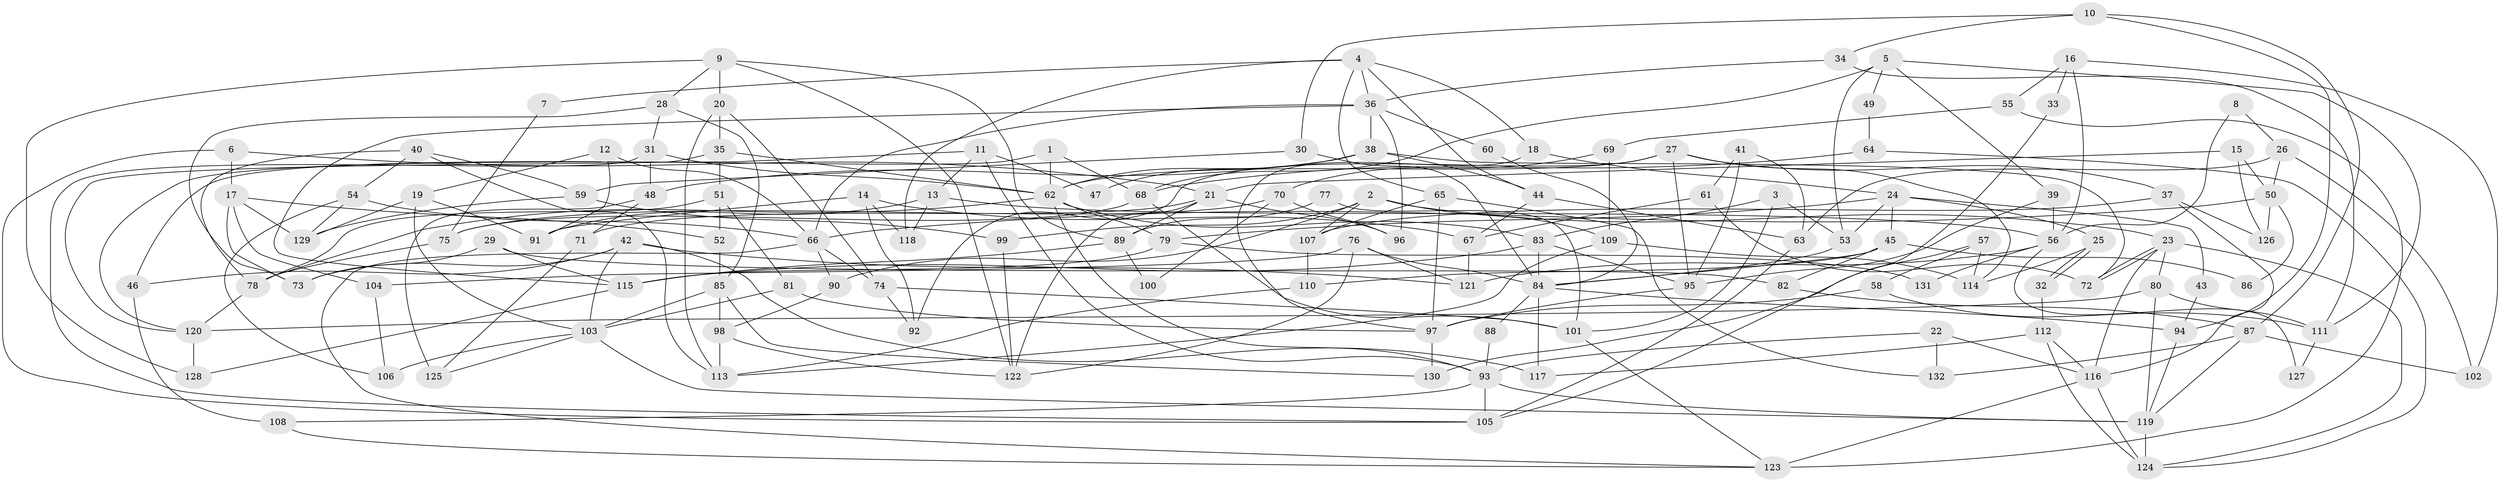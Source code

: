 // Generated by graph-tools (version 1.1) at 2025/51/03/09/25 04:51:19]
// undirected, 132 vertices, 264 edges
graph export_dot {
graph [start="1"]
  node [color=gray90,style=filled];
  1;
  2;
  3;
  4;
  5;
  6;
  7;
  8;
  9;
  10;
  11;
  12;
  13;
  14;
  15;
  16;
  17;
  18;
  19;
  20;
  21;
  22;
  23;
  24;
  25;
  26;
  27;
  28;
  29;
  30;
  31;
  32;
  33;
  34;
  35;
  36;
  37;
  38;
  39;
  40;
  41;
  42;
  43;
  44;
  45;
  46;
  47;
  48;
  49;
  50;
  51;
  52;
  53;
  54;
  55;
  56;
  57;
  58;
  59;
  60;
  61;
  62;
  63;
  64;
  65;
  66;
  67;
  68;
  69;
  70;
  71;
  72;
  73;
  74;
  75;
  76;
  77;
  78;
  79;
  80;
  81;
  82;
  83;
  84;
  85;
  86;
  87;
  88;
  89;
  90;
  91;
  92;
  93;
  94;
  95;
  96;
  97;
  98;
  99;
  100;
  101;
  102;
  103;
  104;
  105;
  106;
  107;
  108;
  109;
  110;
  111;
  112;
  113;
  114;
  115;
  116;
  117;
  118;
  119;
  120;
  121;
  122;
  123;
  124;
  125;
  126;
  127;
  128;
  129;
  130;
  131;
  132;
  1 -- 46;
  1 -- 62;
  1 -- 68;
  2 -- 109;
  2 -- 90;
  2 -- 23;
  2 -- 99;
  2 -- 107;
  3 -- 53;
  3 -- 83;
  3 -- 101;
  4 -- 36;
  4 -- 65;
  4 -- 7;
  4 -- 18;
  4 -- 44;
  4 -- 118;
  5 -- 68;
  5 -- 39;
  5 -- 49;
  5 -- 53;
  5 -- 111;
  6 -- 21;
  6 -- 105;
  6 -- 17;
  7 -- 75;
  8 -- 26;
  8 -- 56;
  9 -- 122;
  9 -- 128;
  9 -- 20;
  9 -- 28;
  9 -- 89;
  10 -- 87;
  10 -- 94;
  10 -- 30;
  10 -- 34;
  11 -- 93;
  11 -- 120;
  11 -- 13;
  11 -- 47;
  12 -- 66;
  12 -- 19;
  12 -- 91;
  13 -- 118;
  13 -- 56;
  13 -- 91;
  14 -- 67;
  14 -- 91;
  14 -- 92;
  14 -- 118;
  15 -- 21;
  15 -- 50;
  15 -- 126;
  16 -- 102;
  16 -- 56;
  16 -- 33;
  16 -- 55;
  17 -- 129;
  17 -- 52;
  17 -- 73;
  17 -- 104;
  18 -- 97;
  18 -- 24;
  19 -- 91;
  19 -- 103;
  19 -- 129;
  20 -- 113;
  20 -- 35;
  20 -- 74;
  21 -- 89;
  21 -- 96;
  21 -- 71;
  21 -- 122;
  22 -- 93;
  22 -- 116;
  22 -- 132;
  23 -- 72;
  23 -- 72;
  23 -- 80;
  23 -- 116;
  23 -- 124;
  24 -- 53;
  24 -- 25;
  24 -- 43;
  24 -- 45;
  24 -- 79;
  25 -- 32;
  25 -- 32;
  25 -- 114;
  26 -- 63;
  26 -- 50;
  26 -- 102;
  27 -- 95;
  27 -- 37;
  27 -- 62;
  27 -- 92;
  27 -- 114;
  28 -- 73;
  28 -- 31;
  28 -- 85;
  29 -- 73;
  29 -- 115;
  29 -- 82;
  30 -- 59;
  30 -- 84;
  31 -- 62;
  31 -- 48;
  31 -- 105;
  32 -- 112;
  33 -- 105;
  34 -- 36;
  34 -- 111;
  35 -- 62;
  35 -- 51;
  35 -- 120;
  36 -- 115;
  36 -- 38;
  36 -- 60;
  36 -- 66;
  36 -- 96;
  37 -- 116;
  37 -- 107;
  37 -- 126;
  38 -- 48;
  38 -- 62;
  38 -- 44;
  38 -- 47;
  38 -- 72;
  39 -- 56;
  39 -- 95;
  40 -- 78;
  40 -- 59;
  40 -- 54;
  40 -- 113;
  41 -- 63;
  41 -- 61;
  41 -- 95;
  42 -- 117;
  42 -- 103;
  42 -- 46;
  42 -- 73;
  42 -- 121;
  43 -- 94;
  44 -- 63;
  44 -- 67;
  45 -- 84;
  45 -- 82;
  45 -- 86;
  45 -- 110;
  46 -- 108;
  48 -- 71;
  48 -- 125;
  49 -- 64;
  50 -- 66;
  50 -- 126;
  50 -- 86;
  51 -- 52;
  51 -- 78;
  51 -- 81;
  52 -- 85;
  53 -- 84;
  54 -- 66;
  54 -- 106;
  54 -- 129;
  55 -- 123;
  55 -- 69;
  56 -- 121;
  56 -- 127;
  56 -- 131;
  57 -- 114;
  57 -- 58;
  57 -- 130;
  58 -- 97;
  58 -- 111;
  59 -- 129;
  59 -- 99;
  60 -- 84;
  61 -- 72;
  61 -- 67;
  62 -- 78;
  62 -- 79;
  62 -- 83;
  62 -- 93;
  63 -- 105;
  64 -- 124;
  64 -- 68;
  65 -- 132;
  65 -- 97;
  65 -- 107;
  66 -- 74;
  66 -- 90;
  66 -- 123;
  67 -- 121;
  68 -- 101;
  68 -- 75;
  69 -- 109;
  69 -- 70;
  70 -- 75;
  70 -- 96;
  70 -- 100;
  71 -- 125;
  74 -- 92;
  74 -- 101;
  75 -- 78;
  76 -- 104;
  76 -- 122;
  76 -- 84;
  76 -- 121;
  77 -- 101;
  77 -- 89;
  78 -- 120;
  79 -- 115;
  79 -- 131;
  80 -- 111;
  80 -- 119;
  80 -- 120;
  81 -- 103;
  81 -- 97;
  82 -- 87;
  83 -- 84;
  83 -- 95;
  83 -- 115;
  84 -- 88;
  84 -- 94;
  84 -- 117;
  85 -- 130;
  85 -- 98;
  85 -- 103;
  87 -- 119;
  87 -- 102;
  87 -- 132;
  88 -- 93;
  89 -- 115;
  89 -- 100;
  90 -- 98;
  93 -- 119;
  93 -- 105;
  93 -- 108;
  94 -- 119;
  95 -- 97;
  97 -- 130;
  98 -- 113;
  98 -- 122;
  99 -- 122;
  101 -- 123;
  103 -- 119;
  103 -- 106;
  103 -- 125;
  104 -- 106;
  107 -- 110;
  108 -- 123;
  109 -- 114;
  109 -- 113;
  110 -- 113;
  111 -- 127;
  112 -- 116;
  112 -- 124;
  112 -- 117;
  115 -- 128;
  116 -- 123;
  116 -- 124;
  119 -- 124;
  120 -- 128;
}
